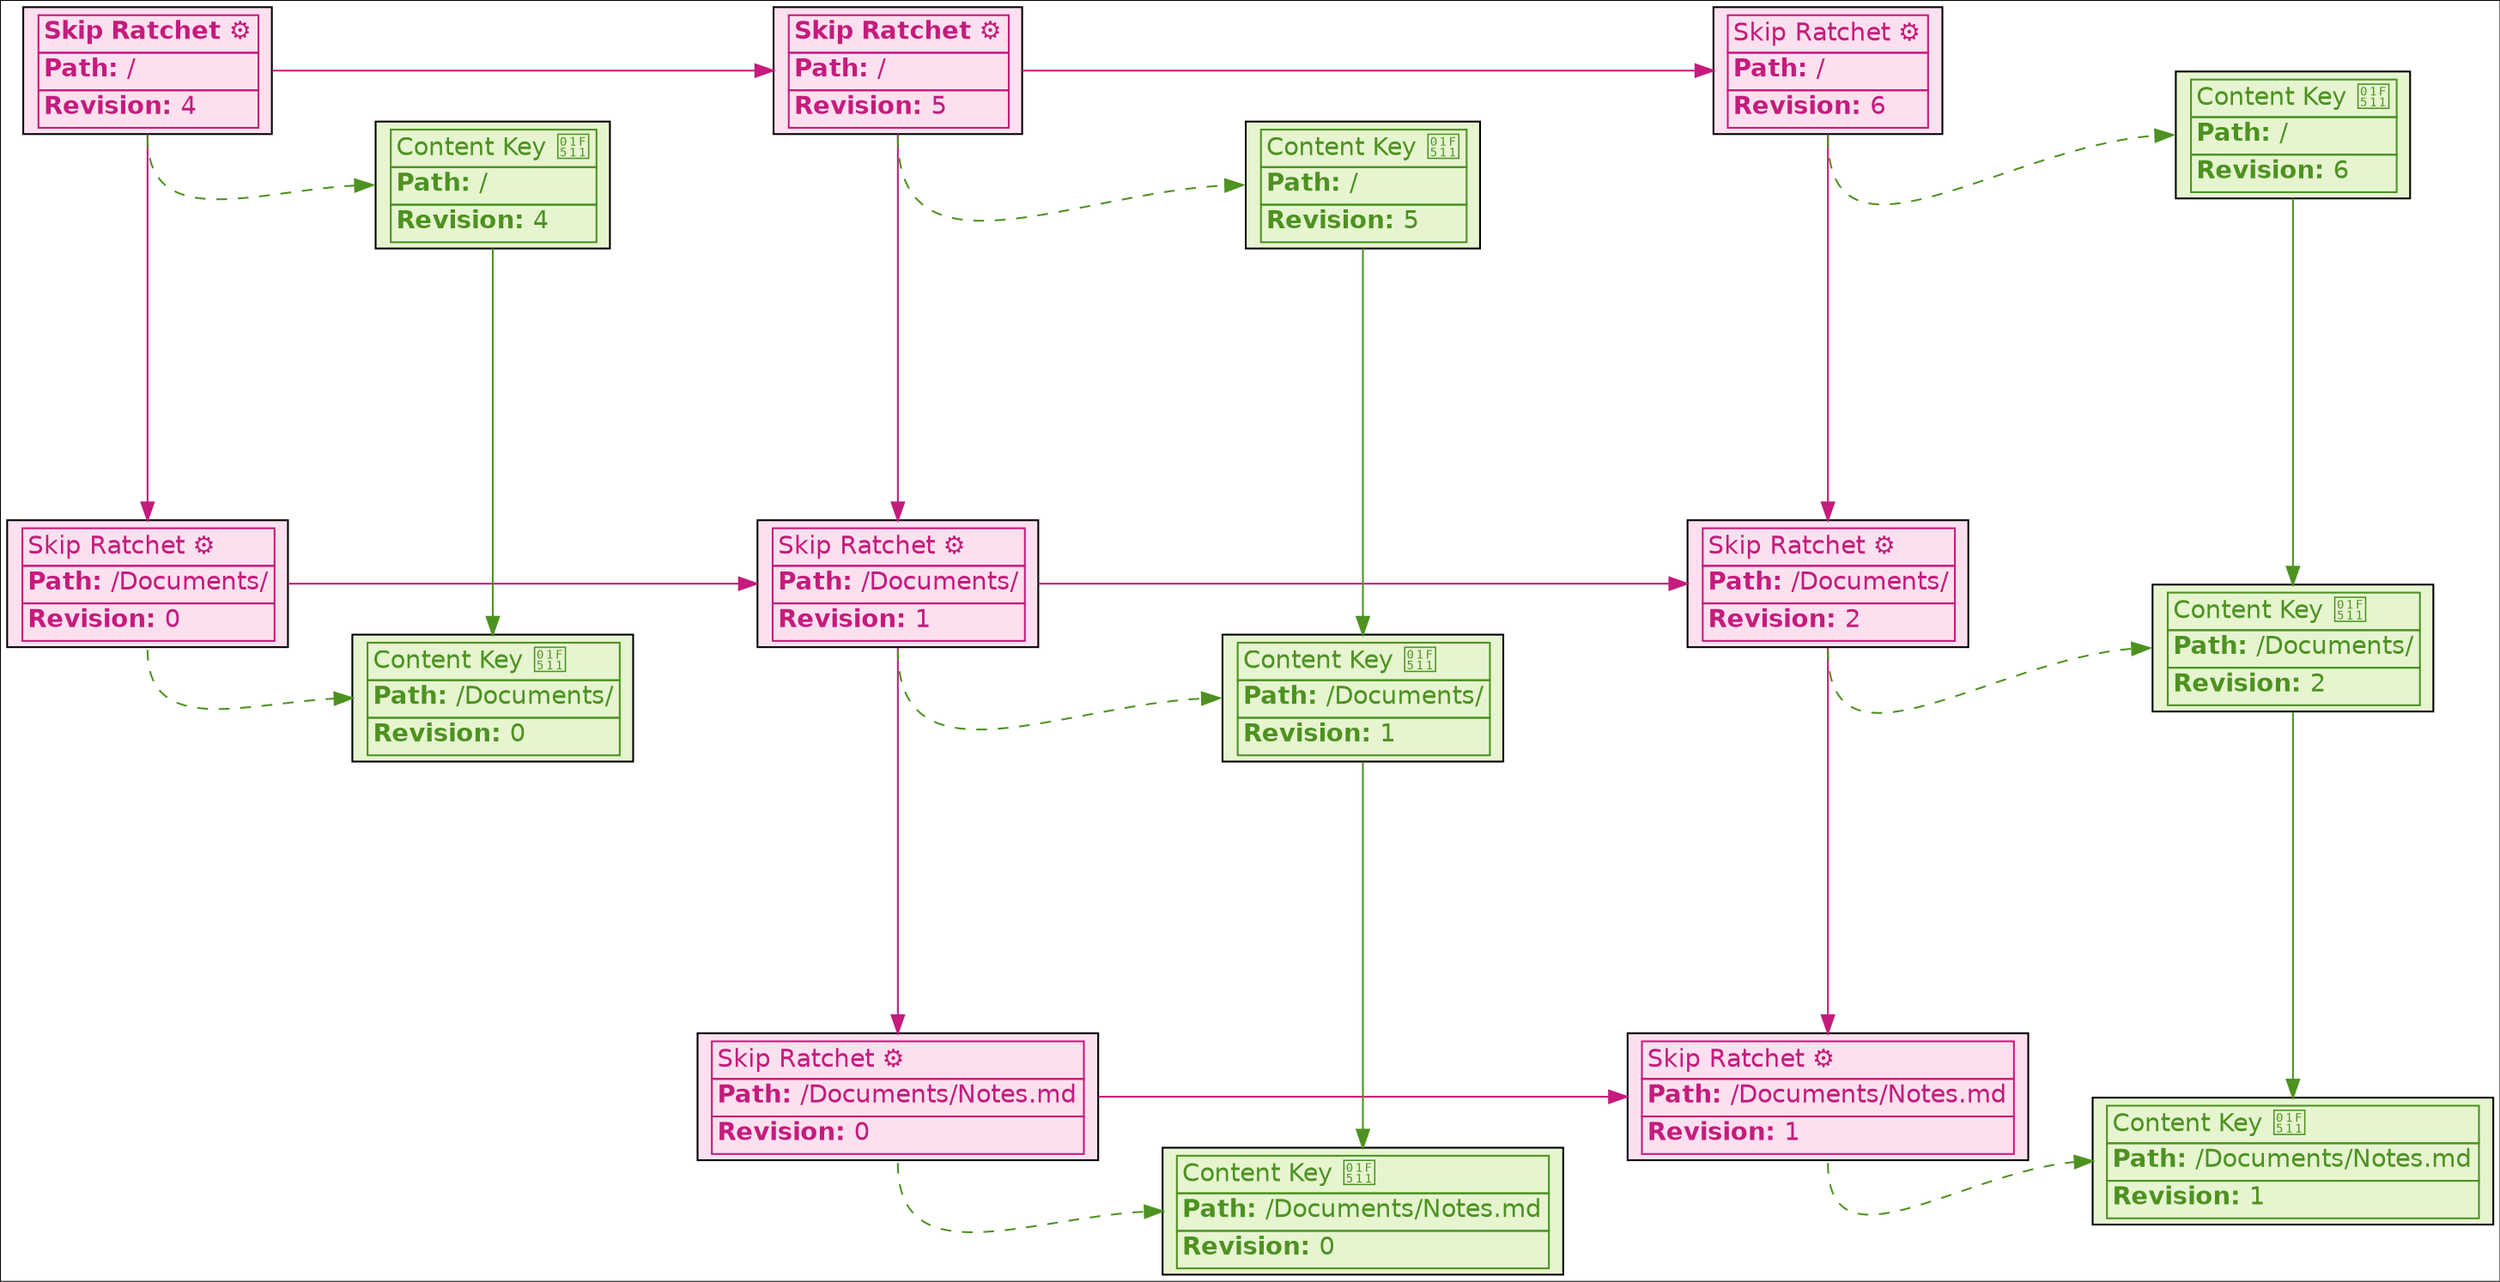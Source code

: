 digraph G {
    #########
    # SETUP #
    #########

    compound = true
    fontname = "Helvetica"
    rankdir = "LR"

    edge [
        colorscheme = "piyg11"
        fontname = "Helvetica"
    ];

    node [
        shape = plaintext
        style = filled
        colorscheme = "piyg11"
        fontname = "Helvetica"

        color = 2
        fontcolor = 2
        fillcolor = 5
    ];

    graph [
        colorscheme = "piyg11"
        color = 10
        style = "rounded,filled"
        fontcolor = 7
    ];

    #########
    # NODES #
    #########

    root_skip_4 [
        label=<
            <table border="0" cellborder="1" cellspacing="0">
                <tr><td align="left"><b>Skip Ratchet ⚙️</b></td></tr>
                <tr><td align="left"><b>Path:</b>&nbsp;/</td></tr>
                <tr><td align="left"><b>Revision:</b>&nbsp;4</td></tr>
            </table>
        >
    ]

    root_skip_5 [
        label=<
            <table border="0" cellborder="1" cellspacing="0">
                <tr><td align="left"><b>Skip Ratchet ⚙️</b></td></tr>
                <tr><td align="left"><b>Path:</b>&nbsp;/</td></tr>
                <tr><td align="left"><b>Revision:</b>&nbsp;5</td></tr>
            </table>
        >
    ]

    root_skip_6 [
        label=<
            <table border="0" cellborder="1" cellspacing="0">
                <tr><td align="left">Skip Ratchet ⚙️</td></tr>
                <tr><td align="left"><b>Path:</b>&nbsp;/</td></tr>
                <tr><td align="left"><b>Revision:</b>&nbsp;6</td></tr>
            </table>
        >
    ]

    docs_skip_0 [
        label=<
            <table border="0" cellborder="1" cellspacing="0">
                <tr><td align="left">Skip Ratchet ⚙️</td></tr>
                <tr><td align="left"><b>Path:</b>&nbsp;/Documents/</td></tr>
                <tr><td align="left"><b>Revision:</b>&nbsp;0</td></tr>
            </table>
        >
    ]

    docs_skip_1 [
        label=<
            <table border="0" cellborder="1" cellspacing="0">
                <tr><td align="left">Skip Ratchet ⚙️</td></tr>
                <tr><td align="left"><b>Path:</b>&nbsp;/Documents/</td></tr>
                <tr><td align="left"><b>Revision:</b>&nbsp;1</td></tr>
            </table>
        >
    ]

    docs_skip_2 [
        label=<
            <table border="0" cellborder="1" cellspacing="0">
                <tr><td align="left">Skip Ratchet ⚙️</td></tr>
                <tr><td align="left"><b>Path:</b>&nbsp;/Documents/</td></tr>
                <tr><td align="left"><b>Revision:</b>&nbsp;2</td></tr>
            </table>
        >
    ]

    notes_skip_0 [
        label=<
            <table border="0" cellborder="1" cellspacing="0">
                <tr><td align="left">Skip Ratchet ⚙️</td></tr>
                <tr><td align="left"><b>Path:</b>&nbsp;/Documents/Notes.md</td></tr>
                <tr><td align="left"><b>Revision:</b>&nbsp;0</td></tr>
            </table>
        >
    ]

    notes_skip_1 [
        label=<
            <table border="0" cellborder="1" cellspacing="0">
                <tr><td align="left">Skip Ratchet ⚙️</td></tr>
                <tr><td align="left"><b>Path:</b>&nbsp;/Documents/Notes.md</td></tr>
                <tr><td align="left"><b>Revision:</b>&nbsp;1</td></tr>
            </table>
        >
    ]

    node [
        color = 10
        fontcolor = 10
        fillcolor = 7
    ]

    root_content_4 [
        label=<
            <table border="0" cellborder="1" cellspacing="0">
                <tr><td align="left">Content Key 🔑</td></tr>
                <tr><td align="left"><b>Path:</b>&nbsp;/</td></tr>
                <tr><td align="left"><b>Revision:</b>&nbsp;4</td></tr>
            </table>
        >
    ]

    root_content_5 [
        label=<
            <table border="0" cellborder="1" cellspacing="0">
                <tr><td align="left">Content Key 🔑</td></tr>
                <tr><td align="left"><b>Path:</b>&nbsp;/</td></tr>
                <tr><td align="left"><b>Revision:</b>&nbsp;5</td></tr>
            </table>
        >
    ]

    root_content_6 [
        label=<
            <table border="0" cellborder="1" cellspacing="0">
                <tr><td align="left">Content Key 🔑</td></tr>
                <tr><td align="left"><b>Path:</b>&nbsp;/</td></tr>
                <tr><td align="left"><b>Revision:</b>&nbsp;6</td></tr>
            </table>
        >
    ]

    docs_content_0 [
        label=<
            <table border="0" cellborder="1" cellspacing="0">
                <tr><td align="left">Content Key 🔑</td></tr>
                <tr><td align="left"><b>Path:</b>&nbsp;/Documents/</td></tr>
                <tr><td align="left"><b>Revision:</b>&nbsp;0</td></tr>
            </table>
        >
    ]

    docs_content_1 [
        label=<
            <table border="0" cellborder="1" cellspacing="0">
                <tr><td align="left">Content Key 🔑</td></tr>
                <tr><td align="left"><b>Path:</b>&nbsp;/Documents/</td></tr>
                <tr><td align="left"><b>Revision:</b>&nbsp;1</td></tr>
            </table>
        >
    ]

    docs_content_2 [
        label=<
            <table border="0" cellborder="1" cellspacing="0">
                <tr><td align="left">Content Key 🔑</td></tr>
                <tr><td align="left"><b>Path:</b>&nbsp;/Documents/</td></tr>
                <tr><td align="left"><b>Revision:</b>&nbsp;2</td></tr>
            </table>
        >
    ]

    notes_content_0 [
        label=<
            <table border="0" cellborder="1" cellspacing="0">
                <tr><td align="left">Content Key 🔑</td></tr>
                <tr><td align="left"><b>Path:</b>&nbsp;/Documents/Notes.md</td></tr>
                <tr><td align="left"><b>Revision:</b>&nbsp;0</td></tr>
            </table>
        >
    ]

    notes_content_1 [
        label=<
            <table border="0" cellborder="1" cellspacing="0">
                <tr><td align="left">Content Key 🔑</td></tr>
                <tr><td align="left"><b>Path:</b>&nbsp;/Documents/Notes.md</td></tr>
                <tr><td align="left"><b>Revision:</b>&nbsp;1</td></tr>
            </table>
        >
    ]

    {rank=same root_skip_4 docs_skip_0}

    {rank=same root_skip_5 docs_skip_1 notes_skip_0}
    {rank=same root_skip_6 docs_skip_2 notes_skip_1}

    {rank=same root_content_4 docs_content_0}
    {rank=same root_content_5 docs_content_1 notes_content_0}
    {rank=same root_content_6 docs_content_2 notes_content_1}

    #########
    # EDGES #
    #########

    root_skip_4 -> root_skip_5 [color = 2 minlen = 2 weight = 100]
    root_skip_5 -> root_skip_6 [color = 2 minlen = 2 weight = 100]

    root_skip_4:s -> root_content_4:w [color = 10 style = dashed]
    root_skip_5:s -> root_content_5:w [color = 10 style = dashed]
    root_skip_6:s -> root_content_6:w [color = 10 style = dashed]

    ## Docs ##

    docs_skip_0 -> docs_skip_1 [color = 2 weight = 100]
    docs_skip_1 -> docs_skip_2 [color = 2 weight = 100]

    docs_skip_0:s -> docs_content_0:w [color = 10 style = dashed]
    docs_skip_1:s -> docs_content_1:w [color = 10 style = dashed]
    docs_skip_2:s -> docs_content_2:w [color = 10 style = dashed]

    ## Root -> Docs ##

    root_skip_4:s -> docs_skip_0:n [color = 2 minlen = 12]
    root_skip_5:s -> docs_skip_1:n [color = 2]
    root_skip_6:s -> docs_skip_2:n [color = 2]

    root_content_4:s -> docs_content_0:n [color = 10 minlen = 12]
    root_content_5:s -> docs_content_1:n [color = 10 minlen = 12]
    root_content_6:s -> docs_content_2:n [color = 10 minlen = 12]

    ## Notes ##

    notes_skip_0 -> notes_skip_1 [color = 2 weight = 100]

    notes_skip_0:s -> notes_content_0:w [color = 10 style = dashed]
    notes_skip_1:s -> notes_content_1:w [color = 10 style = dashed weight = 100]

    ## Docs -> Notes ##

    docs_skip_1 -> notes_skip_0 [color = 2 minlen = 12]
    docs_skip_2 -> notes_skip_1 [color = 2]

    docs_content_1 -> notes_content_0 [color = 10]
    docs_content_2 -> notes_content_1 [color = 10]
}
